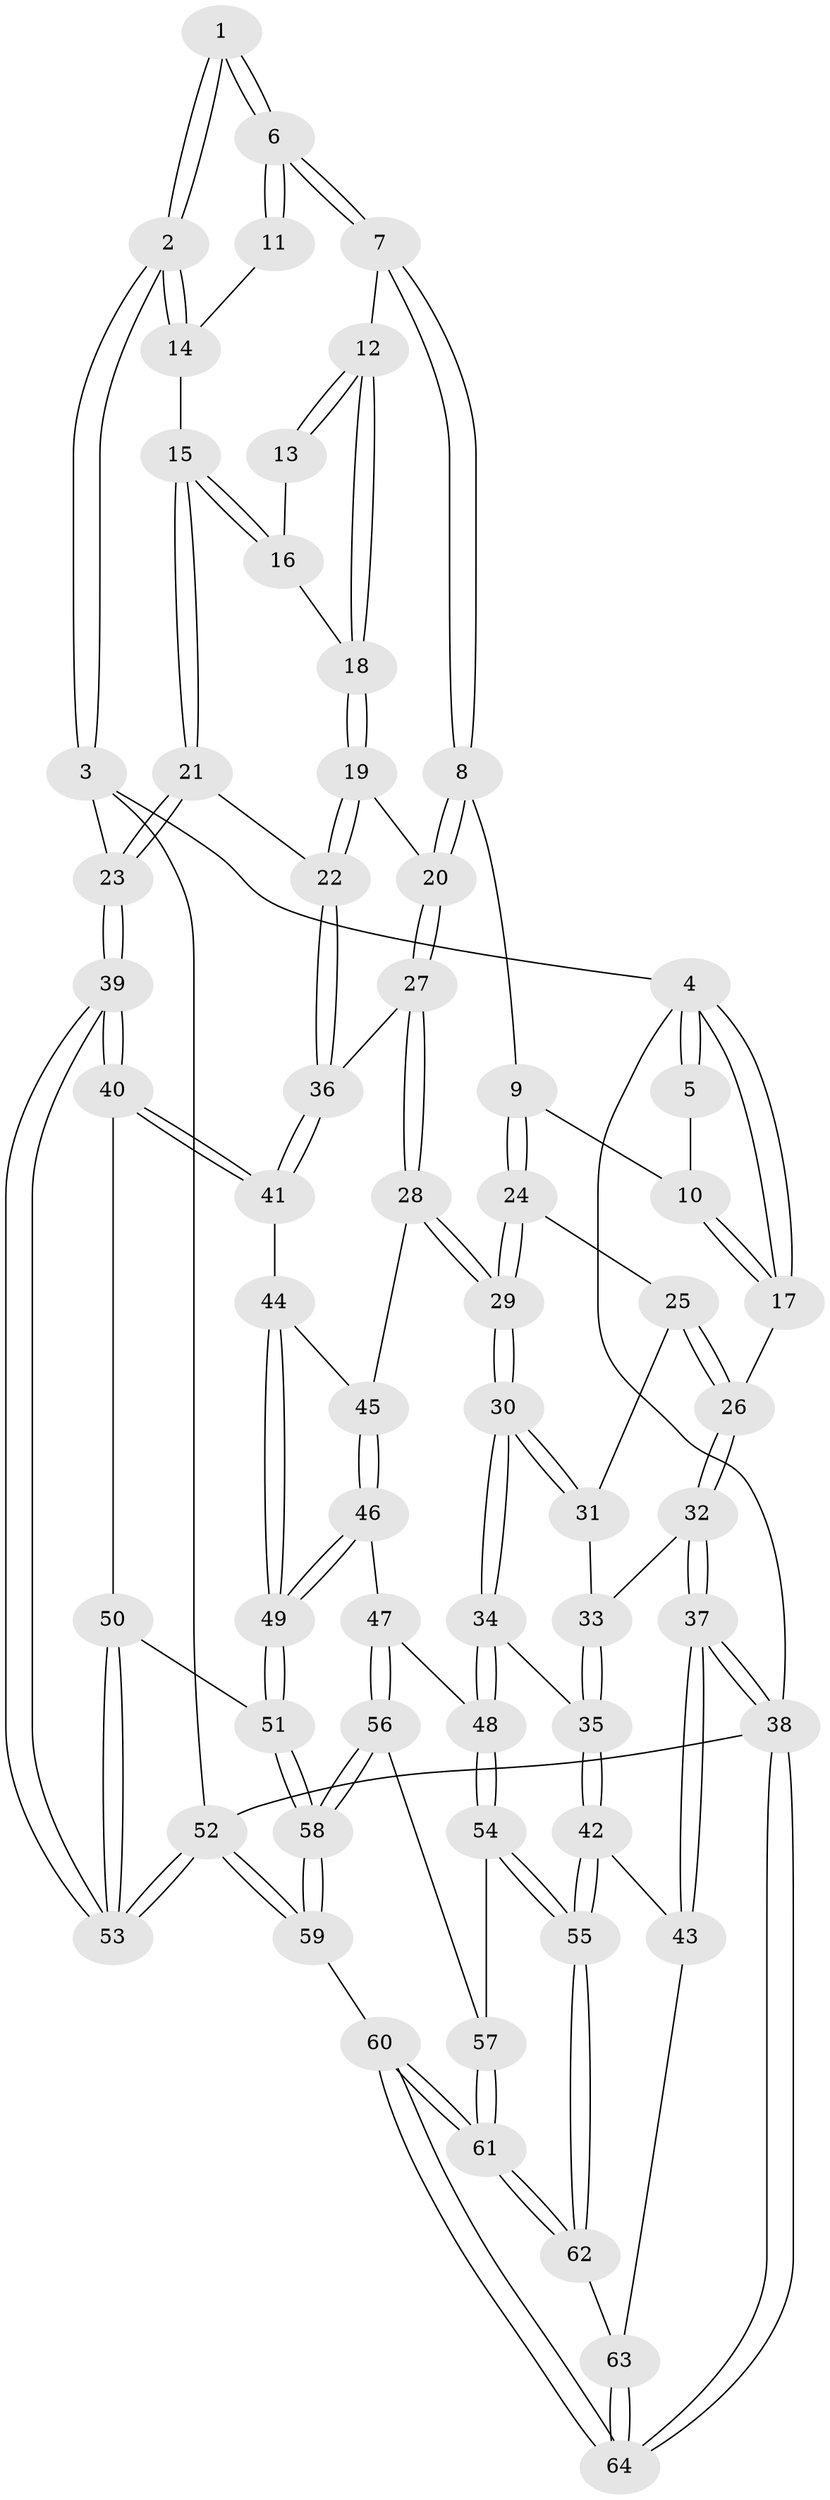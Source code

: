 // coarse degree distribution, {4: 0.23684210526315788, 9: 0.02631578947368421, 2: 0.05263157894736842, 6: 0.07894736842105263, 5: 0.42105263157894735, 3: 0.13157894736842105, 7: 0.05263157894736842}
// Generated by graph-tools (version 1.1) at 2025/21/03/04/25 18:21:32]
// undirected, 64 vertices, 157 edges
graph export_dot {
graph [start="1"]
  node [color=gray90,style=filled];
  1 [pos="+0.4705214617749298+0"];
  2 [pos="+1+0"];
  3 [pos="+1+0"];
  4 [pos="+0+0"];
  5 [pos="+0.33429194874805324+0"];
  6 [pos="+0.5938085332461059+0.16659975544948874"];
  7 [pos="+0.590718339742367+0.20438320604929644"];
  8 [pos="+0.4348901785765233+0.323844006324462"];
  9 [pos="+0.31705927643713694+0.30358752827021507"];
  10 [pos="+0.27552255801549985+0.17900464508939187"];
  11 [pos="+0.9636072932311918+0.03155833767385746"];
  12 [pos="+0.6950228460552429+0.30288592419962196"];
  13 [pos="+0.8517387694044939+0.17134016654789042"];
  14 [pos="+0.9813067343729416+0.018958548970217832"];
  15 [pos="+0.8850372875752613+0.3669256906285063"];
  16 [pos="+0.8240573336978397+0.3357990331795424"];
  17 [pos="+0+0.2048238352952267"];
  18 [pos="+0.7022739579905442+0.3233345232074572"];
  19 [pos="+0.6762914080100941+0.47648049551609056"];
  20 [pos="+0.48773467097440626+0.4118248155864361"];
  21 [pos="+0.9468539789540752+0.48408270838765177"];
  22 [pos="+0.6839705520236348+0.49284816042940927"];
  23 [pos="+1+0.5653877040437997"];
  24 [pos="+0.3105652629363533+0.3118364982647359"];
  25 [pos="+0.2578255467622123+0.3382276033080861"];
  26 [pos="+0+0.21577107377370197"];
  27 [pos="+0.4345306277192382+0.5826152352674054"];
  28 [pos="+0.3864888046544345+0.6213459562592496"];
  29 [pos="+0.3179592956900504+0.6315111843772545"];
  30 [pos="+0.2692466557513864+0.6651953492642096"];
  31 [pos="+0.14003160676547918+0.44520977827816377"];
  32 [pos="+0+0.3189510191868105"];
  33 [pos="+0.07961538433113177+0.4460619394028886"];
  34 [pos="+0.2674221288664546+0.6678484041391045"];
  35 [pos="+0.0794224920204453+0.661637219379857"];
  36 [pos="+0.6614611162406819+0.5828171952253076"];
  37 [pos="+0+0.7101092405976116"];
  38 [pos="+0+1"];
  39 [pos="+1+0.781237073146994"];
  40 [pos="+0.75678231811544+0.7364146605079328"];
  41 [pos="+0.6760517308284298+0.6474285412093345"];
  42 [pos="+0+0.7075589801094939"];
  43 [pos="+0+0.7177651300376494"];
  44 [pos="+0.5535348134976213+0.7173738648287682"];
  45 [pos="+0.4006734628915214+0.633601162848238"];
  46 [pos="+0.4994714668708075+0.8299163113554474"];
  47 [pos="+0.4436572540161627+0.8383410282201496"];
  48 [pos="+0.27246640413015916+0.7551971644693208"];
  49 [pos="+0.5197769768883148+0.8329157236664203"];
  50 [pos="+0.6366364113465705+0.8965276364649479"];
  51 [pos="+0.6034163298842526+0.9175284981603965"];
  52 [pos="+1+1"];
  53 [pos="+1+1"];
  54 [pos="+0.24547195031331426+0.8277751127471552"];
  55 [pos="+0.2247378824974072+0.8794383093618046"];
  56 [pos="+0.41716720665888213+0.8965169126275183"];
  57 [pos="+0.4144054785142234+0.8975951399098708"];
  58 [pos="+0.5357214174338545+1"];
  59 [pos="+0.5342564026797355+1"];
  60 [pos="+0.2722228574414564+1"];
  61 [pos="+0.2489923751316672+0.9792246259404018"];
  62 [pos="+0.22306984220716633+0.888120765097765"];
  63 [pos="+0.07520172323562542+0.8979973526929892"];
  64 [pos="+0+1"];
  1 -- 2;
  1 -- 2;
  1 -- 6;
  1 -- 6;
  2 -- 3;
  2 -- 3;
  2 -- 14;
  2 -- 14;
  3 -- 4;
  3 -- 23;
  3 -- 52;
  4 -- 5;
  4 -- 5;
  4 -- 17;
  4 -- 17;
  4 -- 38;
  5 -- 10;
  6 -- 7;
  6 -- 7;
  6 -- 11;
  6 -- 11;
  7 -- 8;
  7 -- 8;
  7 -- 12;
  8 -- 9;
  8 -- 20;
  8 -- 20;
  9 -- 10;
  9 -- 24;
  9 -- 24;
  10 -- 17;
  10 -- 17;
  11 -- 14;
  12 -- 13;
  12 -- 13;
  12 -- 18;
  12 -- 18;
  13 -- 16;
  14 -- 15;
  15 -- 16;
  15 -- 16;
  15 -- 21;
  15 -- 21;
  16 -- 18;
  17 -- 26;
  18 -- 19;
  18 -- 19;
  19 -- 20;
  19 -- 22;
  19 -- 22;
  20 -- 27;
  20 -- 27;
  21 -- 22;
  21 -- 23;
  21 -- 23;
  22 -- 36;
  22 -- 36;
  23 -- 39;
  23 -- 39;
  24 -- 25;
  24 -- 29;
  24 -- 29;
  25 -- 26;
  25 -- 26;
  25 -- 31;
  26 -- 32;
  26 -- 32;
  27 -- 28;
  27 -- 28;
  27 -- 36;
  28 -- 29;
  28 -- 29;
  28 -- 45;
  29 -- 30;
  29 -- 30;
  30 -- 31;
  30 -- 31;
  30 -- 34;
  30 -- 34;
  31 -- 33;
  32 -- 33;
  32 -- 37;
  32 -- 37;
  33 -- 35;
  33 -- 35;
  34 -- 35;
  34 -- 48;
  34 -- 48;
  35 -- 42;
  35 -- 42;
  36 -- 41;
  36 -- 41;
  37 -- 38;
  37 -- 38;
  37 -- 43;
  37 -- 43;
  38 -- 64;
  38 -- 64;
  38 -- 52;
  39 -- 40;
  39 -- 40;
  39 -- 53;
  39 -- 53;
  40 -- 41;
  40 -- 41;
  40 -- 50;
  41 -- 44;
  42 -- 43;
  42 -- 55;
  42 -- 55;
  43 -- 63;
  44 -- 45;
  44 -- 49;
  44 -- 49;
  45 -- 46;
  45 -- 46;
  46 -- 47;
  46 -- 49;
  46 -- 49;
  47 -- 48;
  47 -- 56;
  47 -- 56;
  48 -- 54;
  48 -- 54;
  49 -- 51;
  49 -- 51;
  50 -- 51;
  50 -- 53;
  50 -- 53;
  51 -- 58;
  51 -- 58;
  52 -- 53;
  52 -- 53;
  52 -- 59;
  52 -- 59;
  54 -- 55;
  54 -- 55;
  54 -- 57;
  55 -- 62;
  55 -- 62;
  56 -- 57;
  56 -- 58;
  56 -- 58;
  57 -- 61;
  57 -- 61;
  58 -- 59;
  58 -- 59;
  59 -- 60;
  60 -- 61;
  60 -- 61;
  60 -- 64;
  60 -- 64;
  61 -- 62;
  61 -- 62;
  62 -- 63;
  63 -- 64;
  63 -- 64;
}
